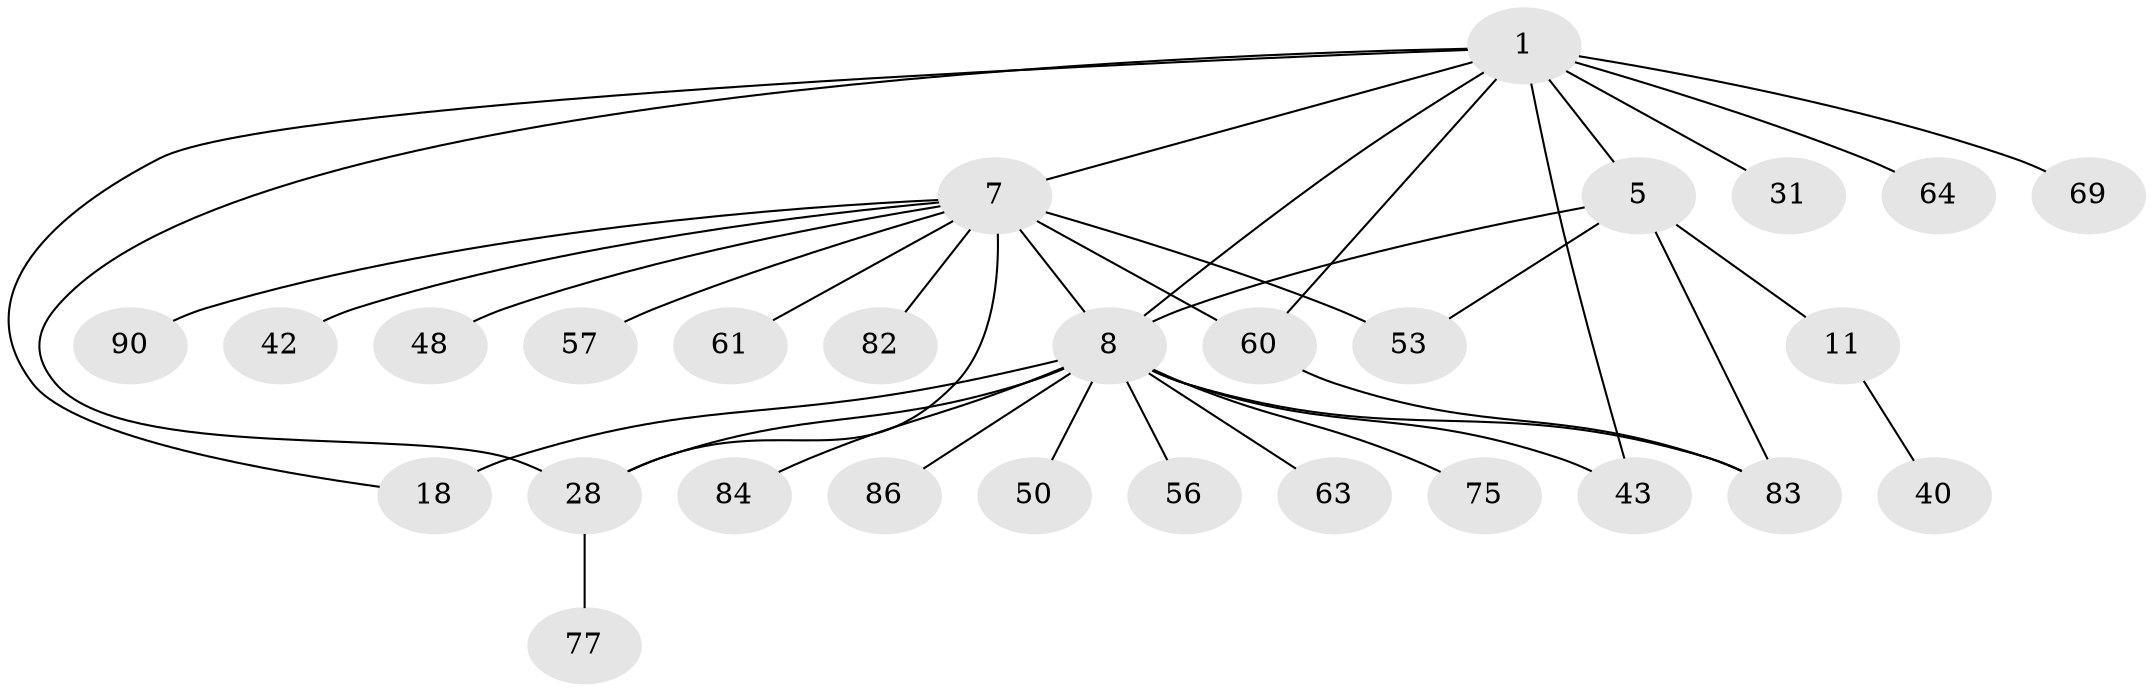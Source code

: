 // original degree distribution, {4: 0.09574468085106383, 5: 0.06382978723404255, 6: 0.05319148936170213, 3: 0.2127659574468085, 1: 0.3191489361702128, 2: 0.2553191489361702}
// Generated by graph-tools (version 1.1) at 2025/16/03/04/25 18:16:55]
// undirected, 28 vertices, 37 edges
graph export_dot {
graph [start="1"]
  node [color=gray90,style=filled];
  1 [super="+36+2+3+4"];
  5 [super="+46+10"];
  7 [super="+26+14+35"];
  8 [super="+9+13+24"];
  11 [super="+59+12"];
  18 [super="+68+25+22"];
  28 [super="+39+32+73"];
  31 [super="+76"];
  40;
  42 [super="+93"];
  43;
  48;
  50;
  53 [super="+71"];
  56;
  57;
  60 [super="+67"];
  61;
  63 [super="+72"];
  64;
  69;
  75;
  77;
  82;
  83 [super="+88"];
  84;
  86 [super="+94"];
  90;
  1 -- 43 [weight=2];
  1 -- 18;
  1 -- 5;
  1 -- 28;
  1 -- 69;
  1 -- 7;
  1 -- 8 [weight=3];
  1 -- 60;
  1 -- 31 [weight=3];
  1 -- 64;
  5 -- 53;
  5 -- 8;
  5 -- 11;
  5 -- 83;
  7 -- 82;
  7 -- 28 [weight=3];
  7 -- 90;
  7 -- 42;
  7 -- 53 [weight=2];
  7 -- 61;
  7 -- 48;
  7 -- 57;
  7 -- 60;
  7 -- 8 [weight=2];
  8 -- 83;
  8 -- 43;
  8 -- 75;
  8 -- 18 [weight=2];
  8 -- 84 [weight=3];
  8 -- 56;
  8 -- 50 [weight=2];
  8 -- 63;
  8 -- 86;
  8 -- 28;
  11 -- 40;
  28 -- 77;
  60 -- 83;
}
